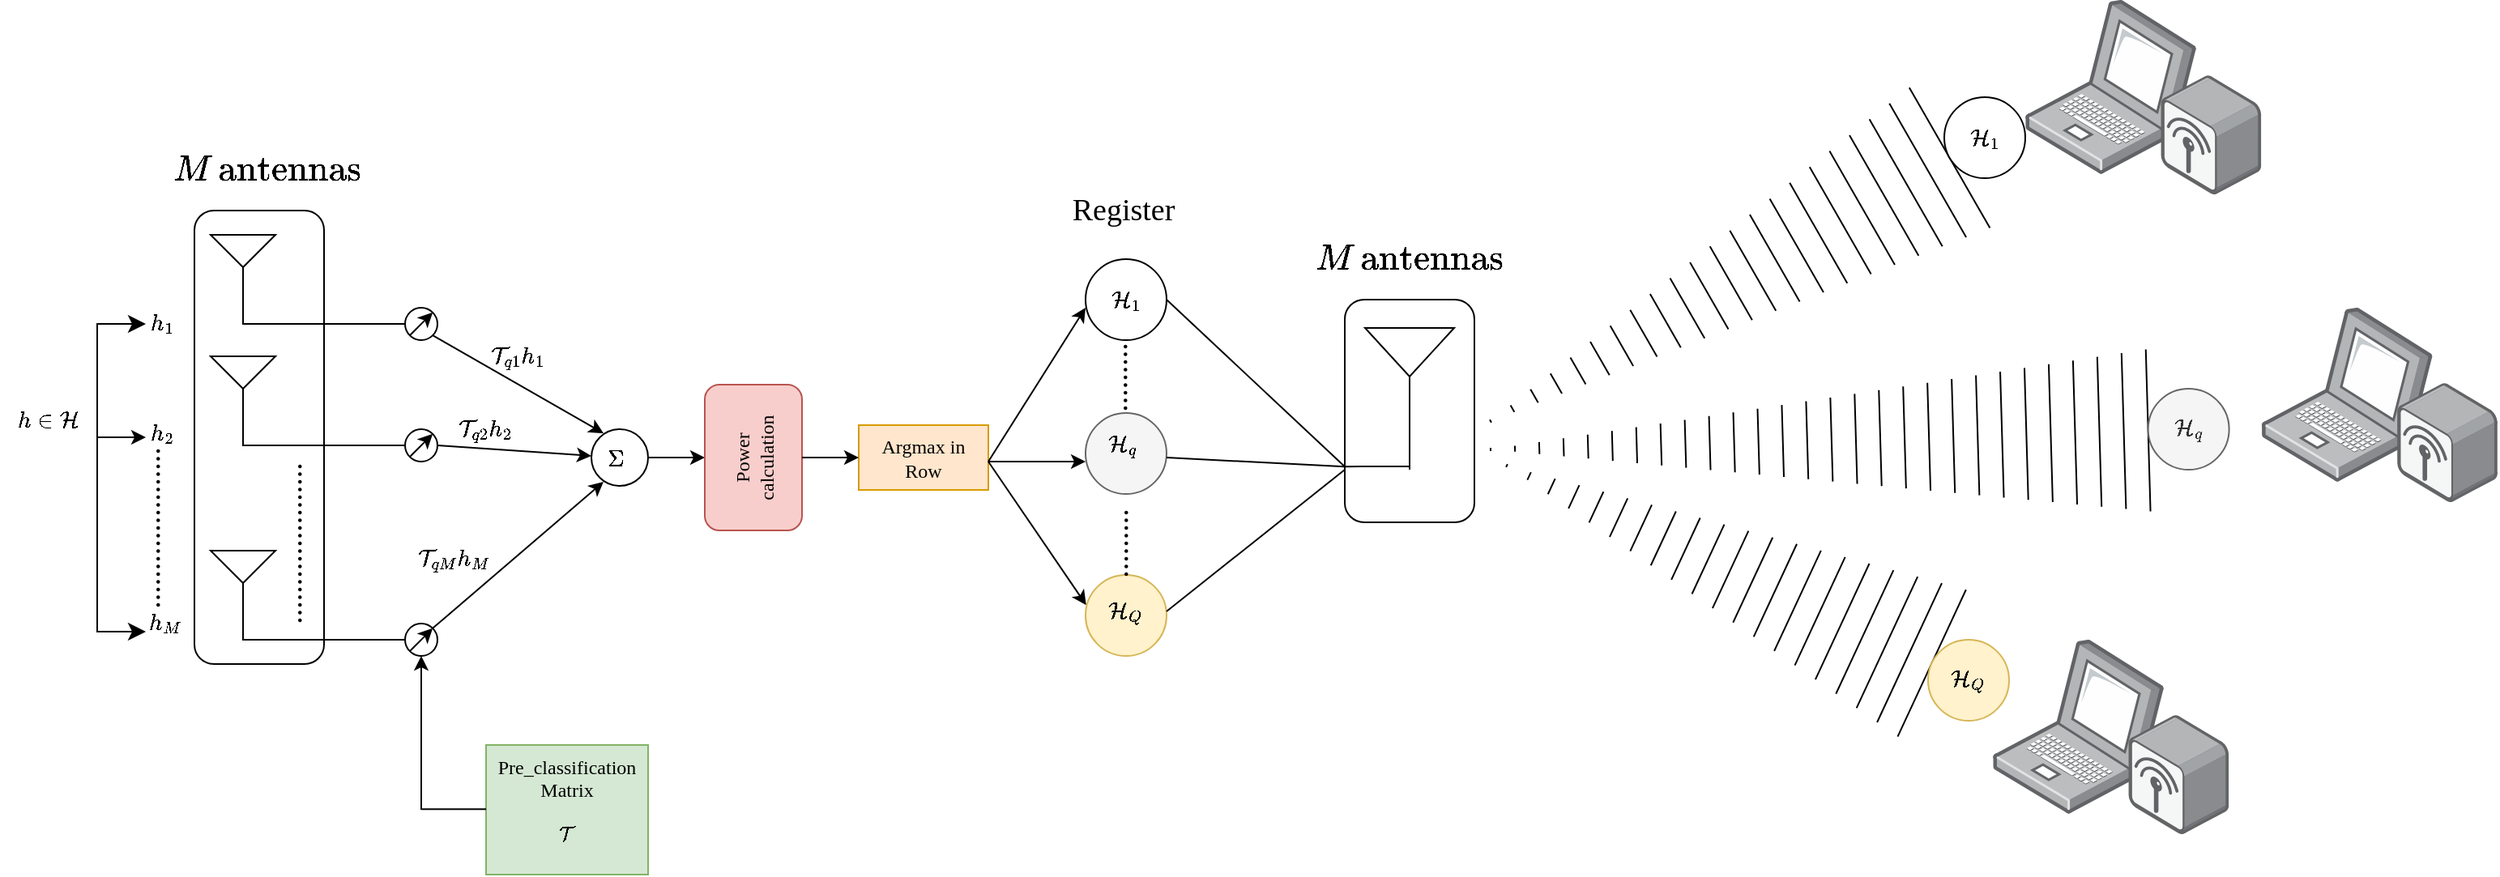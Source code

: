 <mxfile version="20.7.4" type="github">
  <diagram name="Page-1" id="c7558073-3199-34d8-9f00-42111426c3f3">
    <mxGraphModel dx="2333" dy="6039" grid="1" gridSize="10" guides="1" tooltips="1" connect="1" arrows="1" fold="1" page="1" pageScale="1" pageWidth="3300" pageHeight="4681" background="none" math="1" shadow="0">
      <root>
        <mxCell id="0" />
        <mxCell id="1" parent="0" />
        <mxCell id="WY5-UuZOdsSpcmxcLBCM-116" value="" style="rounded=1;whiteSpace=wrap;html=1;fontFamily=Helvetica;fontSize=19;" vertex="1" parent="1">
          <mxGeometry x="310" y="120" width="80" height="280" as="geometry" />
        </mxCell>
        <mxCell id="pVGklI6mgiraMRyQ4hw1-98" value="" style="triangle;whiteSpace=wrap;html=1;rotation=90;" parent="1" vertex="1">
          <mxGeometry x="330" y="125" width="20" height="40" as="geometry" />
        </mxCell>
        <mxCell id="WY5-UuZOdsSpcmxcLBCM-5" value="" style="ellipse;whiteSpace=wrap;html=1;aspect=fixed;" vertex="1" parent="1">
          <mxGeometry x="440" y="180" width="20" height="20" as="geometry" />
        </mxCell>
        <mxCell id="WY5-UuZOdsSpcmxcLBCM-6" value="" style="endArrow=none;html=1;rounded=0;entryX=1;entryY=0.5;entryDx=0;entryDy=0;" edge="1" parent="1" source="WY5-UuZOdsSpcmxcLBCM-5" target="pVGklI6mgiraMRyQ4hw1-98">
          <mxGeometry width="50" height="50" relative="1" as="geometry">
            <mxPoint x="390" y="340" as="sourcePoint" />
            <mxPoint x="440" y="290" as="targetPoint" />
            <Array as="points">
              <mxPoint x="340" y="190" />
            </Array>
          </mxGeometry>
        </mxCell>
        <mxCell id="WY5-UuZOdsSpcmxcLBCM-8" value="" style="endArrow=classic;html=1;rounded=0;exitX=0;exitY=1;exitDx=0;exitDy=0;entryX=1;entryY=0;entryDx=0;entryDy=0;" edge="1" parent="1" source="WY5-UuZOdsSpcmxcLBCM-5" target="WY5-UuZOdsSpcmxcLBCM-5">
          <mxGeometry width="50" height="50" relative="1" as="geometry">
            <mxPoint x="380" y="280" as="sourcePoint" />
            <mxPoint x="390" y="270" as="targetPoint" />
          </mxGeometry>
        </mxCell>
        <mxCell id="WY5-UuZOdsSpcmxcLBCM-9" value="" style="triangle;whiteSpace=wrap;html=1;rotation=90;" vertex="1" parent="1">
          <mxGeometry x="330" y="200" width="20" height="40" as="geometry" />
        </mxCell>
        <mxCell id="WY5-UuZOdsSpcmxcLBCM-10" value="" style="ellipse;whiteSpace=wrap;html=1;aspect=fixed;" vertex="1" parent="1">
          <mxGeometry x="440" y="255" width="20" height="20" as="geometry" />
        </mxCell>
        <mxCell id="WY5-UuZOdsSpcmxcLBCM-11" value="" style="endArrow=none;html=1;rounded=0;entryX=1;entryY=0.5;entryDx=0;entryDy=0;" edge="1" parent="1" source="WY5-UuZOdsSpcmxcLBCM-10" target="WY5-UuZOdsSpcmxcLBCM-9">
          <mxGeometry width="50" height="50" relative="1" as="geometry">
            <mxPoint x="390" y="415" as="sourcePoint" />
            <mxPoint x="440" y="365" as="targetPoint" />
            <Array as="points">
              <mxPoint x="340" y="265" />
            </Array>
          </mxGeometry>
        </mxCell>
        <mxCell id="WY5-UuZOdsSpcmxcLBCM-12" value="" style="endArrow=classic;html=1;rounded=0;exitX=0;exitY=1;exitDx=0;exitDy=0;entryX=1;entryY=0;entryDx=0;entryDy=0;" edge="1" parent="1" source="WY5-UuZOdsSpcmxcLBCM-10" target="WY5-UuZOdsSpcmxcLBCM-10">
          <mxGeometry width="50" height="50" relative="1" as="geometry">
            <mxPoint x="380" y="355" as="sourcePoint" />
            <mxPoint x="390" y="345" as="targetPoint" />
          </mxGeometry>
        </mxCell>
        <mxCell id="WY5-UuZOdsSpcmxcLBCM-13" value="" style="triangle;whiteSpace=wrap;html=1;rotation=90;" vertex="1" parent="1">
          <mxGeometry x="330" y="320" width="20" height="40" as="geometry" />
        </mxCell>
        <mxCell id="WY5-UuZOdsSpcmxcLBCM-14" value="" style="ellipse;whiteSpace=wrap;html=1;aspect=fixed;" vertex="1" parent="1">
          <mxGeometry x="440" y="375" width="20" height="20" as="geometry" />
        </mxCell>
        <mxCell id="WY5-UuZOdsSpcmxcLBCM-15" value="" style="endArrow=none;html=1;rounded=0;entryX=1;entryY=0.5;entryDx=0;entryDy=0;" edge="1" parent="1" source="WY5-UuZOdsSpcmxcLBCM-14" target="WY5-UuZOdsSpcmxcLBCM-13">
          <mxGeometry width="50" height="50" relative="1" as="geometry">
            <mxPoint x="390" y="535" as="sourcePoint" />
            <mxPoint x="440" y="485" as="targetPoint" />
            <Array as="points">
              <mxPoint x="390" y="385" />
              <mxPoint x="340" y="385" />
            </Array>
          </mxGeometry>
        </mxCell>
        <mxCell id="WY5-UuZOdsSpcmxcLBCM-16" value="" style="endArrow=classic;html=1;rounded=0;exitX=0;exitY=1;exitDx=0;exitDy=0;entryX=1;entryY=0;entryDx=0;entryDy=0;" edge="1" parent="1" source="WY5-UuZOdsSpcmxcLBCM-14" target="WY5-UuZOdsSpcmxcLBCM-14">
          <mxGeometry width="50" height="50" relative="1" as="geometry">
            <mxPoint x="380" y="475" as="sourcePoint" />
            <mxPoint x="390" y="465" as="targetPoint" />
          </mxGeometry>
        </mxCell>
        <mxCell id="WY5-UuZOdsSpcmxcLBCM-34" value="&lt;font face=&quot;Times New Roman&quot;&gt;Pre_classification Matrix&lt;br&gt;$$\mathcal T$$&lt;/font&gt;" style="rounded=0;whiteSpace=wrap;html=1;fillColor=#d5e8d4;strokeColor=#82b366;" vertex="1" parent="1">
          <mxGeometry x="490" y="450" width="100" height="80" as="geometry" />
        </mxCell>
        <mxCell id="WY5-UuZOdsSpcmxcLBCM-37" value="" style="endArrow=none;html=1;rounded=0;" edge="1" parent="1">
          <mxGeometry width="50" height="50" relative="1" as="geometry">
            <mxPoint x="490" y="489.66" as="sourcePoint" />
            <mxPoint x="450" y="489.66" as="targetPoint" />
          </mxGeometry>
        </mxCell>
        <mxCell id="WY5-UuZOdsSpcmxcLBCM-38" value="" style="endArrow=classic;html=1;rounded=0;entryX=0.5;entryY=1;entryDx=0;entryDy=0;" edge="1" parent="1" target="WY5-UuZOdsSpcmxcLBCM-14">
          <mxGeometry width="50" height="50" relative="1" as="geometry">
            <mxPoint x="450" y="490" as="sourcePoint" />
            <mxPoint x="620" y="390" as="targetPoint" />
          </mxGeometry>
        </mxCell>
        <mxCell id="WY5-UuZOdsSpcmxcLBCM-39" value="" style="endArrow=classic;html=1;rounded=0;exitX=1;exitY=1;exitDx=0;exitDy=0;entryX=0.25;entryY=0;entryDx=0;entryDy=0;" edge="1" parent="1" source="WY5-UuZOdsSpcmxcLBCM-5" target="WY5-UuZOdsSpcmxcLBCM-45">
          <mxGeometry width="50" height="50" relative="1" as="geometry">
            <mxPoint x="570" y="310" as="sourcePoint" />
            <mxPoint x="560" y="250" as="targetPoint" />
          </mxGeometry>
        </mxCell>
        <mxCell id="WY5-UuZOdsSpcmxcLBCM-41" value="" style="endArrow=classic;html=1;rounded=0;exitX=1;exitY=0;exitDx=0;exitDy=0;entryX=0.25;entryY=1;entryDx=0;entryDy=0;" edge="1" parent="1" source="WY5-UuZOdsSpcmxcLBCM-14" target="WY5-UuZOdsSpcmxcLBCM-45">
          <mxGeometry width="50" height="50" relative="1" as="geometry">
            <mxPoint x="570" y="310" as="sourcePoint" />
            <mxPoint x="550" y="270" as="targetPoint" />
          </mxGeometry>
        </mxCell>
        <mxCell id="WY5-UuZOdsSpcmxcLBCM-43" value="" style="ellipse;whiteSpace=wrap;html=1;aspect=fixed;" vertex="1" parent="1">
          <mxGeometry x="555" y="255" width="35" height="35" as="geometry" />
        </mxCell>
        <mxCell id="WY5-UuZOdsSpcmxcLBCM-98" value="" style="edgeStyle=orthogonalEdgeStyle;rounded=1;orthogonalLoop=1;jettySize=auto;html=1;exitX=1;exitY=0.5;exitDx=0;exitDy=0;entryX=0.5;entryY=0;entryDx=0;entryDy=0;" edge="1" parent="1" source="WY5-UuZOdsSpcmxcLBCM-43" target="WY5-UuZOdsSpcmxcLBCM-93">
          <mxGeometry relative="1" as="geometry" />
        </mxCell>
        <mxCell id="WY5-UuZOdsSpcmxcLBCM-45" value="$$ \Sigma&lt;br&gt;$$" style="text;strokeColor=none;align=center;fillColor=none;html=1;verticalAlign=middle;whiteSpace=wrap;rounded=0;" vertex="1" parent="1">
          <mxGeometry x="555" y="257.5" width="30" height="30" as="geometry" />
        </mxCell>
        <mxCell id="WY5-UuZOdsSpcmxcLBCM-49" value="" style="endArrow=classic;html=1;rounded=0;exitX=1;exitY=0.5;exitDx=0;exitDy=0;" edge="1" parent="1" source="WY5-UuZOdsSpcmxcLBCM-10" target="WY5-UuZOdsSpcmxcLBCM-45">
          <mxGeometry width="50" height="50" relative="1" as="geometry">
            <mxPoint x="570" y="360" as="sourcePoint" />
            <mxPoint x="620" y="310" as="targetPoint" />
          </mxGeometry>
        </mxCell>
        <mxCell id="WY5-UuZOdsSpcmxcLBCM-52" value="" style="rounded=0;whiteSpace=wrap;html=1;fillColor=#ffe6cc;strokeColor=#d79b00;" vertex="1" parent="1">
          <mxGeometry x="720" y="252.5" width="80" height="40" as="geometry" />
        </mxCell>
        <mxCell id="WY5-UuZOdsSpcmxcLBCM-53" value="&lt;font face=&quot;Times New Roman&quot;&gt;Argmax in Row&lt;/font&gt;" style="text;strokeColor=none;align=center;fillColor=none;html=1;verticalAlign=middle;whiteSpace=wrap;rounded=0;" vertex="1" parent="1">
          <mxGeometry x="730" y="257.5" width="60" height="30" as="geometry" />
        </mxCell>
        <mxCell id="WY5-UuZOdsSpcmxcLBCM-59" value="" style="endArrow=classic;html=1;rounded=0;exitX=1;exitY=0.5;exitDx=0;exitDy=0;" edge="1" parent="1">
          <mxGeometry width="50" height="50" relative="1" as="geometry">
            <mxPoint x="800" y="275" as="sourcePoint" />
            <mxPoint x="860" y="180" as="targetPoint" />
          </mxGeometry>
        </mxCell>
        <mxCell id="WY5-UuZOdsSpcmxcLBCM-60" value="" style="endArrow=classic;html=1;rounded=0;exitX=1;exitY=0.5;exitDx=0;exitDy=0;" edge="1" parent="1">
          <mxGeometry width="50" height="50" relative="1" as="geometry">
            <mxPoint x="800" y="275" as="sourcePoint" />
            <mxPoint x="860" y="275" as="targetPoint" />
          </mxGeometry>
        </mxCell>
        <mxCell id="WY5-UuZOdsSpcmxcLBCM-61" value="" style="endArrow=classic;html=1;rounded=0;exitX=1;exitY=0.5;exitDx=0;exitDy=0;entryX=0.008;entryY=0.372;entryDx=0;entryDy=0;entryPerimeter=0;" edge="1" parent="1" target="WY5-UuZOdsSpcmxcLBCM-64">
          <mxGeometry width="50" height="50" relative="1" as="geometry">
            <mxPoint x="800" y="275" as="sourcePoint" />
            <mxPoint x="860" y="350" as="targetPoint" />
          </mxGeometry>
        </mxCell>
        <mxCell id="WY5-UuZOdsSpcmxcLBCM-62" value="$$ \mathcal H _1$$" style="ellipse;whiteSpace=wrap;html=1;aspect=fixed;" vertex="1" parent="1">
          <mxGeometry x="860" y="150" width="50" height="50" as="geometry" />
        </mxCell>
        <mxCell id="WY5-UuZOdsSpcmxcLBCM-63" value="" style="ellipse;whiteSpace=wrap;html=1;aspect=fixed;fillColor=#f5f5f5;fontColor=#333333;strokeColor=#666666;" vertex="1" parent="1">
          <mxGeometry x="860" y="245" width="50" height="50" as="geometry" />
        </mxCell>
        <mxCell id="WY5-UuZOdsSpcmxcLBCM-64" value="" style="ellipse;whiteSpace=wrap;html=1;aspect=fixed;fillColor=#fff2cc;strokeColor=#d6b656;" vertex="1" parent="1">
          <mxGeometry x="860" y="345" width="50" height="50" as="geometry" />
        </mxCell>
        <mxCell id="WY5-UuZOdsSpcmxcLBCM-65" value="$$ \mathcal H _q$$" style="text;strokeColor=none;align=center;fillColor=none;html=1;verticalAlign=middle;whiteSpace=wrap;rounded=0;" vertex="1" parent="1">
          <mxGeometry x="855" y="250" width="55" height="30" as="geometry" />
        </mxCell>
        <mxCell id="WY5-UuZOdsSpcmxcLBCM-66" value="$$ \mathcal H _Q$$" style="text;align=center;html=1;verticalAlign=middle;whiteSpace=wrap;rounded=0;" vertex="1" parent="1">
          <mxGeometry x="857.5" y="350" width="52.5" height="35" as="geometry" />
        </mxCell>
        <mxCell id="WY5-UuZOdsSpcmxcLBCM-67" value="$$h \in &lt;br&gt;\mathcal H$$" style="text;strokeColor=none;align=center;fillColor=none;html=1;verticalAlign=middle;whiteSpace=wrap;rounded=0;" vertex="1" parent="1">
          <mxGeometry x="190" y="225" width="60" height="50" as="geometry" />
        </mxCell>
        <mxCell id="WY5-UuZOdsSpcmxcLBCM-80" value="$$h_1$$" style="text;strokeColor=none;align=center;fillColor=none;html=1;verticalAlign=middle;whiteSpace=wrap;rounded=0;" vertex="1" parent="1">
          <mxGeometry x="260" y="175" width="60" height="30" as="geometry" />
        </mxCell>
        <mxCell id="WY5-UuZOdsSpcmxcLBCM-81" value="$$h_2$$" style="text;strokeColor=none;align=center;fillColor=none;html=1;verticalAlign=middle;whiteSpace=wrap;rounded=0;" vertex="1" parent="1">
          <mxGeometry x="280" y="245" width="20" height="25" as="geometry" />
        </mxCell>
        <mxCell id="WY5-UuZOdsSpcmxcLBCM-82" value="$$h_M$$" style="text;strokeColor=none;align=center;fillColor=none;html=1;verticalAlign=middle;whiteSpace=wrap;rounded=0;" vertex="1" parent="1">
          <mxGeometry x="280" y="365" width="25" height="20" as="geometry" />
        </mxCell>
        <mxCell id="WY5-UuZOdsSpcmxcLBCM-83" value="$$\mathcal T_{q2}h_2$$" style="text;strokeColor=none;align=center;fillColor=none;html=1;verticalAlign=middle;whiteSpace=wrap;rounded=0;" vertex="1" parent="1">
          <mxGeometry x="460" y="240" width="60" height="30" as="geometry" />
        </mxCell>
        <mxCell id="WY5-UuZOdsSpcmxcLBCM-84" value="$$\mathcal T_{qM}h_M$$" style="text;strokeColor=none;align=center;fillColor=none;html=1;verticalAlign=middle;whiteSpace=wrap;rounded=0;" vertex="1" parent="1">
          <mxGeometry x="440" y="320" width="60" height="30" as="geometry" />
        </mxCell>
        <mxCell id="WY5-UuZOdsSpcmxcLBCM-85" value="$$\mathcal T_{q1}h_1$$" style="text;strokeColor=none;align=center;fillColor=none;html=1;verticalAlign=middle;whiteSpace=wrap;rounded=0;" vertex="1" parent="1">
          <mxGeometry x="480" y="195" width="60" height="30" as="geometry" />
        </mxCell>
        <mxCell id="WY5-UuZOdsSpcmxcLBCM-86" value="" style="edgeStyle=segmentEdgeStyle;endArrow=classic;html=1;curved=0;rounded=0;endSize=8;startSize=8;sourcePerimeterSpacing=0;targetPerimeterSpacing=0;exitX=1;exitY=0.5;exitDx=0;exitDy=0;" edge="1" parent="1" source="WY5-UuZOdsSpcmxcLBCM-67" target="WY5-UuZOdsSpcmxcLBCM-82">
          <mxGeometry y="10" width="100" relative="1" as="geometry">
            <mxPoint x="80" y="270" as="sourcePoint" />
            <mxPoint x="270" y="390" as="targetPoint" />
            <Array as="points">
              <mxPoint x="250" y="380" />
            </Array>
            <mxPoint as="offset" />
          </mxGeometry>
        </mxCell>
        <mxCell id="WY5-UuZOdsSpcmxcLBCM-88" value="" style="edgeStyle=segmentEdgeStyle;endArrow=classic;html=1;curved=0;rounded=0;endSize=8;startSize=8;sourcePerimeterSpacing=0;targetPerimeterSpacing=0;exitX=1;exitY=0.5;exitDx=0;exitDy=0;" edge="1" parent="1" source="WY5-UuZOdsSpcmxcLBCM-67">
          <mxGeometry y="10" width="100" relative="1" as="geometry">
            <mxPoint x="230" y="170" as="sourcePoint" />
            <mxPoint x="280" y="190" as="targetPoint" />
            <Array as="points">
              <mxPoint x="250" y="190" />
            </Array>
            <mxPoint as="offset" />
          </mxGeometry>
        </mxCell>
        <mxCell id="WY5-UuZOdsSpcmxcLBCM-91" value="" style="endArrow=classic;html=1;rounded=1;" edge="1" parent="1">
          <mxGeometry width="50" height="50" relative="1" as="geometry">
            <mxPoint x="250" y="260" as="sourcePoint" />
            <mxPoint x="280" y="260" as="targetPoint" />
          </mxGeometry>
        </mxCell>
        <mxCell id="WY5-UuZOdsSpcmxcLBCM-93" value="" style="rounded=1;whiteSpace=wrap;html=1;rotation=-90;fillColor=#f8cecc;strokeColor=#b85450;" vertex="1" parent="1">
          <mxGeometry x="610" y="242.5" width="90" height="60" as="geometry" />
        </mxCell>
        <mxCell id="WY5-UuZOdsSpcmxcLBCM-96" value="" style="endArrow=classic;html=1;rounded=1;exitX=0.5;exitY=1;exitDx=0;exitDy=0;entryX=0;entryY=0.5;entryDx=0;entryDy=0;" edge="1" parent="1" source="WY5-UuZOdsSpcmxcLBCM-93" target="WY5-UuZOdsSpcmxcLBCM-52">
          <mxGeometry width="50" height="50" relative="1" as="geometry">
            <mxPoint x="630" y="290" as="sourcePoint" />
            <mxPoint x="680" y="240" as="targetPoint" />
          </mxGeometry>
        </mxCell>
        <mxCell id="WY5-UuZOdsSpcmxcLBCM-97" value="&lt;font face=&quot;Times New Roman&quot;&gt;Power&lt;br&gt;calculation&lt;/font&gt;" style="text;strokeColor=none;align=center;fillColor=none;html=1;verticalAlign=middle;whiteSpace=wrap;rounded=0;rotation=-90;" vertex="1" parent="1">
          <mxGeometry x="620" y="255" width="70" height="35" as="geometry" />
        </mxCell>
        <mxCell id="WY5-UuZOdsSpcmxcLBCM-99" value="&lt;font style=&quot;font-size: 19px;&quot;&gt;.....................&lt;/font&gt;" style="text;html=1;align=center;verticalAlign=middle;resizable=0;points=[];autosize=1;strokeColor=none;fillColor=none;fontFamily=Comic Sans MS;rotation=90;" vertex="1" parent="1">
          <mxGeometry x="320" y="305" width="120" height="40" as="geometry" />
        </mxCell>
        <mxCell id="WY5-UuZOdsSpcmxcLBCM-100" value="&lt;font style=&quot;font-size: 19px;&quot;&gt;.....................&lt;/font&gt;" style="text;html=1;align=center;verticalAlign=middle;resizable=0;points=[];autosize=1;strokeColor=none;fillColor=none;fontFamily=Comic Sans MS;rotation=90;" vertex="1" parent="1">
          <mxGeometry x="232.5" y="295" width="120" height="40" as="geometry" />
        </mxCell>
        <mxCell id="WY5-UuZOdsSpcmxcLBCM-101" value="&lt;font style=&quot;font-size: 19px;&quot;&gt;.........&lt;/font&gt;" style="text;html=1;align=center;verticalAlign=middle;resizable=0;points=[];autosize=1;strokeColor=none;fillColor=none;fontFamily=Comic Sans MS;rotation=90;" vertex="1" parent="1">
          <mxGeometry x="855" y="202.5" width="70" height="40" as="geometry" />
        </mxCell>
        <mxCell id="WY5-UuZOdsSpcmxcLBCM-102" value="&lt;font style=&quot;font-size: 19px;&quot;&gt;.........&lt;/font&gt;" style="text;html=1;align=center;verticalAlign=middle;resizable=0;points=[];autosize=1;strokeColor=none;fillColor=none;fontFamily=Comic Sans MS;rotation=90;" vertex="1" parent="1">
          <mxGeometry x="855" y="305" width="70" height="40" as="geometry" />
        </mxCell>
        <mxCell id="WY5-UuZOdsSpcmxcLBCM-110" value="" style="rounded=1;whiteSpace=wrap;html=1;fontFamily=Comic Sans MS;fontSize=19;" vertex="1" parent="1">
          <mxGeometry x="1020" y="175" width="80" height="137.5" as="geometry" />
        </mxCell>
        <mxCell id="WY5-UuZOdsSpcmxcLBCM-111" value="" style="triangle;whiteSpace=wrap;html=1;fontFamily=Comic Sans MS;fontSize=19;rotation=90;" vertex="1" parent="1">
          <mxGeometry x="1045" y="180" width="30" height="55" as="geometry" />
        </mxCell>
        <mxCell id="WY5-UuZOdsSpcmxcLBCM-113" value="" style="endArrow=none;html=1;rounded=1;fontFamily=Comic Sans MS;fontSize=19;entryX=1;entryY=0.5;entryDx=0;entryDy=0;exitX=0.5;exitY=0.764;exitDx=0;exitDy=0;exitPerimeter=0;" edge="1" parent="1" source="WY5-UuZOdsSpcmxcLBCM-110" target="WY5-UuZOdsSpcmxcLBCM-111">
          <mxGeometry width="50" height="50" relative="1" as="geometry">
            <mxPoint x="890" y="250" as="sourcePoint" />
            <mxPoint x="940" y="200" as="targetPoint" />
          </mxGeometry>
        </mxCell>
        <mxCell id="WY5-UuZOdsSpcmxcLBCM-114" value="" style="endArrow=none;html=1;rounded=1;fontFamily=Comic Sans MS;fontSize=19;exitX=0;exitY=0.75;exitDx=0;exitDy=0;" edge="1" parent="1" source="WY5-UuZOdsSpcmxcLBCM-110">
          <mxGeometry width="50" height="50" relative="1" as="geometry">
            <mxPoint x="920" y="270" as="sourcePoint" />
            <mxPoint x="1060" y="278" as="targetPoint" />
            <Array as="points">
              <mxPoint x="1040" y="278" />
            </Array>
          </mxGeometry>
        </mxCell>
        <mxCell id="WY5-UuZOdsSpcmxcLBCM-115" value="&lt;font face=&quot;Helvetica&quot;&gt;&lt;br&gt;$$M\, \textrm{antennas}$$&amp;nbsp;&lt;/font&gt;" style="text;html=1;strokeColor=none;fillColor=none;align=center;verticalAlign=middle;whiteSpace=wrap;rounded=0;fontFamily=Comic Sans MS;fontSize=19;" vertex="1" parent="1">
          <mxGeometry x="965" y="125" width="190" height="50" as="geometry" />
        </mxCell>
        <mxCell id="WY5-UuZOdsSpcmxcLBCM-117" value="&lt;font face=&quot;Helvetica&quot;&gt;&lt;br&gt;$$M\, \textrm{antennas}$$&amp;nbsp;&lt;/font&gt;" style="text;html=1;strokeColor=none;fillColor=none;align=center;verticalAlign=middle;whiteSpace=wrap;rounded=0;fontFamily=Comic Sans MS;fontSize=19;" vertex="1" parent="1">
          <mxGeometry x="260" y="70" width="190" height="50" as="geometry" />
        </mxCell>
        <mxCell id="WY5-UuZOdsSpcmxcLBCM-118" value="" style="endArrow=none;html=1;rounded=1;fontFamily=Helvetica;fontSize=19;entryX=1;entryY=0.5;entryDx=0;entryDy=0;exitX=0;exitY=0.75;exitDx=0;exitDy=0;" edge="1" parent="1" source="WY5-UuZOdsSpcmxcLBCM-110" target="WY5-UuZOdsSpcmxcLBCM-62">
          <mxGeometry width="50" height="50" relative="1" as="geometry">
            <mxPoint x="720" y="230" as="sourcePoint" />
            <mxPoint x="770" y="180" as="targetPoint" />
          </mxGeometry>
        </mxCell>
        <mxCell id="WY5-UuZOdsSpcmxcLBCM-119" value="" style="endArrow=none;html=1;rounded=1;fontFamily=Helvetica;fontSize=19;entryX=1;entryY=0.75;entryDx=0;entryDy=0;exitX=0;exitY=0.75;exitDx=0;exitDy=0;" edge="1" parent="1" source="WY5-UuZOdsSpcmxcLBCM-110" target="WY5-UuZOdsSpcmxcLBCM-65">
          <mxGeometry width="50" height="50" relative="1" as="geometry">
            <mxPoint x="1020" y="373.125" as="sourcePoint" />
            <mxPoint x="910" y="270" as="targetPoint" />
          </mxGeometry>
        </mxCell>
        <mxCell id="WY5-UuZOdsSpcmxcLBCM-120" value="" style="endArrow=none;html=1;rounded=1;fontFamily=Helvetica;fontSize=19;entryX=1;entryY=0.5;entryDx=0;entryDy=0;" edge="1" parent="1" target="WY5-UuZOdsSpcmxcLBCM-66">
          <mxGeometry width="50" height="50" relative="1" as="geometry">
            <mxPoint x="1020" y="280" as="sourcePoint" />
            <mxPoint x="950" y="368" as="targetPoint" />
          </mxGeometry>
        </mxCell>
        <mxCell id="WY5-UuZOdsSpcmxcLBCM-122" value="" style="points=[];aspect=fixed;html=1;align=center;shadow=0;dashed=0;image;image=img/lib/allied_telesis/wireless/Laptop_Wireless.svg;fontFamily=Helvetica;fontSize=19;" vertex="1" parent="1">
          <mxGeometry x="1440" y="-10" width="145.82" height="120" as="geometry" />
        </mxCell>
        <mxCell id="WY5-UuZOdsSpcmxcLBCM-123" value="" style="points=[];aspect=fixed;html=1;align=center;shadow=0;dashed=0;image;image=img/lib/allied_telesis/wireless/Laptop_Wireless.svg;fontFamily=Helvetica;fontSize=19;" vertex="1" parent="1">
          <mxGeometry x="1585.82" y="180" width="145.82" height="120" as="geometry" />
        </mxCell>
        <mxCell id="WY5-UuZOdsSpcmxcLBCM-124" value="" style="points=[];aspect=fixed;html=1;align=center;shadow=0;dashed=0;image;image=img/lib/allied_telesis/wireless/Laptop_Wireless.svg;fontFamily=Helvetica;fontSize=19;" vertex="1" parent="1">
          <mxGeometry x="1420" y="385" width="145.82" height="120" as="geometry" />
        </mxCell>
        <mxCell id="WY5-UuZOdsSpcmxcLBCM-126" value="" style="shape=mxgraph.arrows2.wedgeArrowDashed2;html=1;bendable=0;startWidth=50;stepSize=15;rounded=1;fontFamily=Helvetica;fontSize=19;startArrow=none;" edge="1" parent="1" source="WY5-UuZOdsSpcmxcLBCM-129">
          <mxGeometry width="100" height="100" relative="1" as="geometry">
            <mxPoint x="1420" y="62.5" as="sourcePoint" />
            <mxPoint x="1110" y="250" as="targetPoint" />
          </mxGeometry>
        </mxCell>
        <mxCell id="WY5-UuZOdsSpcmxcLBCM-127" value="" style="shape=mxgraph.arrows2.wedgeArrowDashed2;html=1;bendable=0;startWidth=50;stepSize=15;rounded=1;fontFamily=Helvetica;fontSize=19;startArrow=none;" edge="1" parent="1" source="WY5-UuZOdsSpcmxcLBCM-130">
          <mxGeometry width="100" height="100" relative="1" as="geometry">
            <mxPoint x="1580" y="250" as="sourcePoint" />
            <mxPoint x="1110" y="267.5" as="targetPoint" />
          </mxGeometry>
        </mxCell>
        <mxCell id="WY5-UuZOdsSpcmxcLBCM-128" value="" style="shape=mxgraph.arrows2.wedgeArrowDashed2;html=1;bendable=0;startWidth=50;stepSize=15;rounded=1;fontFamily=Helvetica;fontSize=19;startArrow=none;" edge="1" parent="1" source="WY5-UuZOdsSpcmxcLBCM-131">
          <mxGeometry width="100" height="100" relative="1" as="geometry">
            <mxPoint x="1410" y="420" as="sourcePoint" />
            <mxPoint x="1120" y="277.5" as="targetPoint" />
          </mxGeometry>
        </mxCell>
        <mxCell id="WY5-UuZOdsSpcmxcLBCM-132" value="" style="shape=mxgraph.arrows2.wedgeArrowDashed2;html=1;bendable=0;startWidth=50;stepSize=15;rounded=1;fontFamily=Helvetica;fontSize=19;endArrow=none;" edge="1" parent="1" target="WY5-UuZOdsSpcmxcLBCM-131">
          <mxGeometry width="100" height="100" relative="1" as="geometry">
            <mxPoint x="1410" y="420.0" as="sourcePoint" />
            <mxPoint x="1120" y="277.5" as="targetPoint" />
          </mxGeometry>
        </mxCell>
        <mxCell id="WY5-UuZOdsSpcmxcLBCM-131" value="$$ \mathcal H _Q$$" style="ellipse;whiteSpace=wrap;html=1;aspect=fixed;fillColor=#fff2cc;strokeColor=#d6b656;" vertex="1" parent="1">
          <mxGeometry x="1380" y="385" width="50" height="50" as="geometry" />
        </mxCell>
        <mxCell id="WY5-UuZOdsSpcmxcLBCM-130" value="$$ \mathcal H _q$$" style="ellipse;whiteSpace=wrap;html=1;aspect=fixed;fillColor=#f5f5f5;fontColor=#333333;strokeColor=#666666;" vertex="1" parent="1">
          <mxGeometry x="1515.82" y="230" width="50" height="50" as="geometry" />
        </mxCell>
        <mxCell id="WY5-UuZOdsSpcmxcLBCM-133" value="" style="shape=mxgraph.arrows2.wedgeArrowDashed2;html=1;bendable=0;startWidth=50;stepSize=15;rounded=1;fontFamily=Helvetica;fontSize=19;endArrow=none;" edge="1" parent="1" target="WY5-UuZOdsSpcmxcLBCM-130">
          <mxGeometry width="100" height="100" relative="1" as="geometry">
            <mxPoint x="1580" y="250" as="sourcePoint" />
            <mxPoint x="1110" y="267.5" as="targetPoint" />
          </mxGeometry>
        </mxCell>
        <mxCell id="WY5-UuZOdsSpcmxcLBCM-129" value="$$ \mathcal H _1$$" style="ellipse;whiteSpace=wrap;html=1;aspect=fixed;" vertex="1" parent="1">
          <mxGeometry x="1390" y="50" width="50" height="50" as="geometry" />
        </mxCell>
        <mxCell id="WY5-UuZOdsSpcmxcLBCM-134" value="" style="shape=mxgraph.arrows2.wedgeArrowDashed2;html=1;bendable=0;startWidth=50;stepSize=15;rounded=1;fontFamily=Helvetica;fontSize=19;endArrow=none;" edge="1" parent="1" target="WY5-UuZOdsSpcmxcLBCM-129">
          <mxGeometry width="100" height="100" relative="1" as="geometry">
            <mxPoint x="1420" y="62.5" as="sourcePoint" />
            <mxPoint x="1110" y="250" as="targetPoint" />
          </mxGeometry>
        </mxCell>
        <mxCell id="WY5-UuZOdsSpcmxcLBCM-136" value="Register" style="text;html=1;align=center;verticalAlign=middle;resizable=0;points=[];autosize=1;strokeColor=none;fillColor=none;fontSize=19;fontFamily=Times New Roman;" vertex="1" parent="1">
          <mxGeometry x="837.5" y="100" width="90" height="40" as="geometry" />
        </mxCell>
      </root>
    </mxGraphModel>
  </diagram>
</mxfile>
